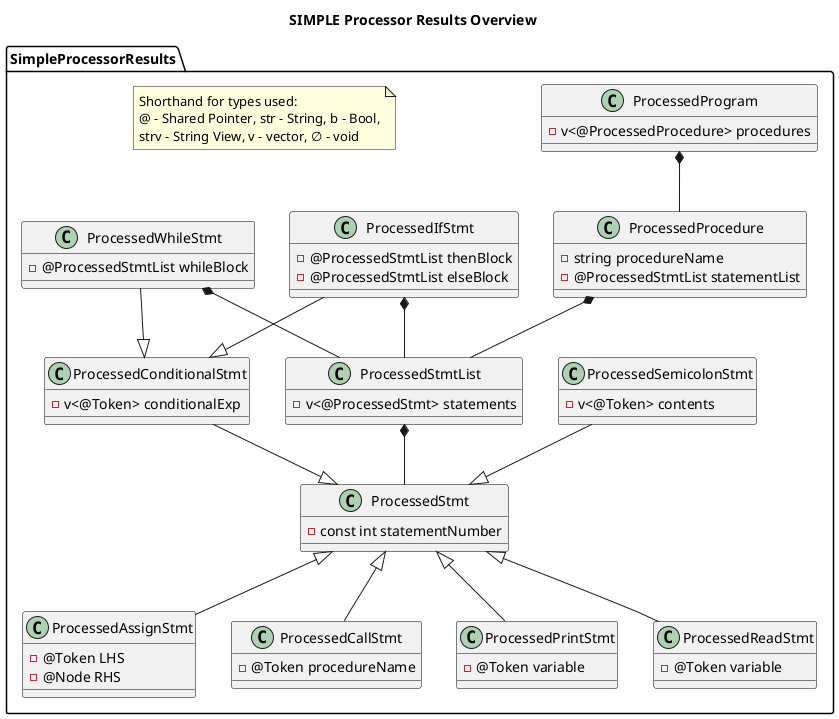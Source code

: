 @startuml
' !include ../style.puml
skinparam ClassFontColor #000000
skinparam ClassBorderColor #000000

title SIMPLE Processor Results Overview

package SimpleProcessorResults {
    Class ProcessedProgram {
        - v<@ProcessedProcedure> procedures
    }

    note as n1
        Shorthand for types used:
        @ - Shared Pointer, str - String, b - Bool,
        strv - String View, v - vector, ∅ - void
    end note

    Class ProcessedProcedure {
        - string procedureName
        - @ProcessedStmtList statementList
    }

    Class ProcessedStmtList {
        - v<@ProcessedStmt> statements
    }

    Class ProcessedStmt {
        - const int statementNumber
    }

    Class ProcessedSemicolonStmt {
        - v<@Token> contents
    }

    Class ProcessedConditionalStmt {
        - v<@Token> conditionalExp
    }

    Class ProcessedIfStmt {
        - @ProcessedStmtList thenBlock
        - @ProcessedStmtList elseBlock
    }

    Class ProcessedWhileStmt {
        - @ProcessedStmtList whileBlock
    }
    Class ProcessedAssignStmt {
        - @Token LHS
        - @Node RHS
    }
    Class ProcessedCallStmt {
        - @Token procedureName
    }
    Class ProcessedPrintStmt {
        - @Token variable
    }
    Class ProcessedReadStmt {
        - @Token variable
    }
}
ProcessedProgram *-- ProcessedProcedure
ProcessedProcedure *-- ProcessedStmtList
ProcessedStmtList *-- ProcessedStmt
ProcessedIfStmt *-- ProcessedStmtList
ProcessedWhileStmt *-- ProcessedStmtList

ProcessedIfStmt --|> ProcessedConditionalStmt
ProcessedWhileStmt --|> ProcessedConditionalStmt
ProcessedConditionalStmt --|> ProcessedStmt
ProcessedSemicolonStmt --|> ProcessedStmt
ProcessedAssignStmt -up-|> ProcessedStmt
ProcessedCallStmt -up-|> ProcessedStmt
ProcessedPrintStmt -up-|> ProcessedStmt
ProcessedReadStmt -up-|> ProcessedStmt

@end